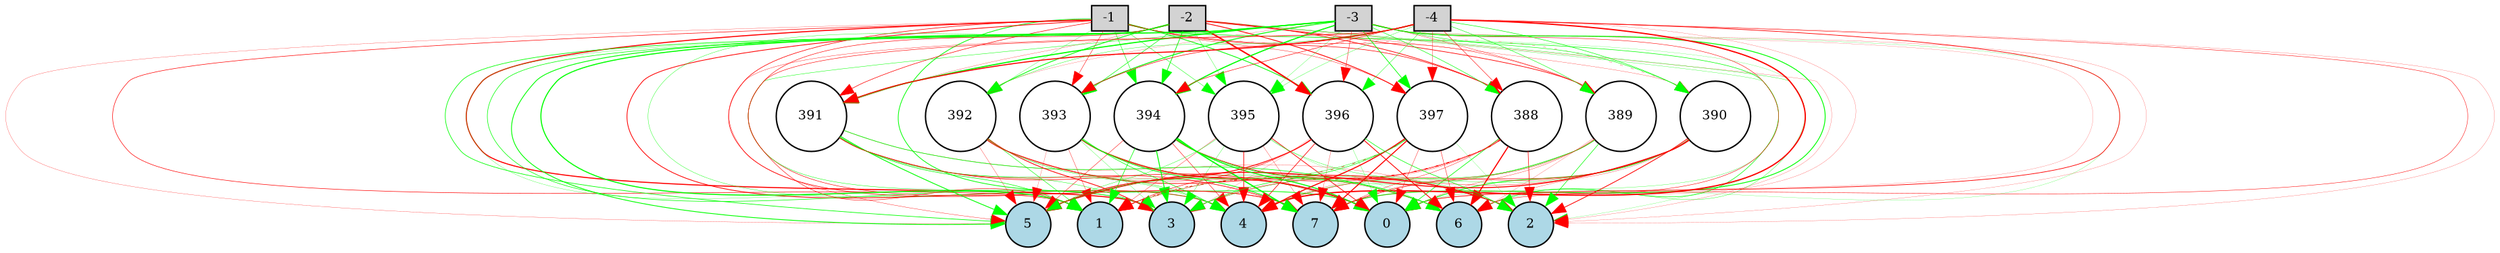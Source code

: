 digraph {
	node [fontsize=9 height=0.2 shape=circle width=0.2]
	-1 [fillcolor=lightgray shape=box style=filled]
	-2 [fillcolor=lightgray shape=box style=filled]
	-3 [fillcolor=lightgray shape=box style=filled]
	-4 [fillcolor=lightgray shape=box style=filled]
	0 [fillcolor=lightblue style=filled]
	1 [fillcolor=lightblue style=filled]
	2 [fillcolor=lightblue style=filled]
	3 [fillcolor=lightblue style=filled]
	4 [fillcolor=lightblue style=filled]
	5 [fillcolor=lightblue style=filled]
	6 [fillcolor=lightblue style=filled]
	7 [fillcolor=lightblue style=filled]
	388 [fillcolor=white style=filled]
	389 [fillcolor=white style=filled]
	390 [fillcolor=white style=filled]
	391 [fillcolor=white style=filled]
	392 [fillcolor=white style=filled]
	393 [fillcolor=white style=filled]
	394 [fillcolor=white style=filled]
	395 [fillcolor=white style=filled]
	396 [fillcolor=white style=filled]
	397 [fillcolor=white style=filled]
	-1 -> 388 [color=red penwidth=0.3810881281483245 style=solid]
	-1 -> 389 [color=red penwidth=0.2426774935029072 style=solid]
	-1 -> 390 [color=red penwidth=0.15203660061022423 style=dotted]
	-1 -> 391 [color=red penwidth=0.36913149543409607 style=solid]
	-1 -> 392 [color=green penwidth=0.16112754228061177 style=solid]
	-1 -> 393 [color=red penwidth=0.28161679236618686 style=solid]
	-1 -> 394 [color=green penwidth=0.30939009503969583 style=solid]
	-1 -> 395 [color=green penwidth=0.2561588962715052 style=solid]
	-1 -> 396 [color=green penwidth=0.5257325986648367 style=solid]
	-1 -> 397 [color=red penwidth=0.22385113354466707 style=solid]
	-2 -> 388 [color=red penwidth=0.458134309904183 style=solid]
	-2 -> 389 [color=red penwidth=0.4403237997599869 style=solid]
	-2 -> 390 [color=red penwidth=0.1467842290665621 style=solid]
	-2 -> 391 [color=red penwidth=0.14811373014990456 style=solid]
	-2 -> 392 [color=green penwidth=0.531575002793467 style=solid]
	-2 -> 393 [color=green penwidth=0.34917004583140493 style=solid]
	-2 -> 394 [color=green penwidth=0.46721226519239967 style=solid]
	-2 -> 395 [color=green penwidth=0.19230954543584955 style=solid]
	-2 -> 396 [color=red penwidth=0.993977070207456 style=solid]
	-2 -> 397 [color=red penwidth=0.5625036726568918 style=solid]
	-3 -> 388 [color=green penwidth=0.32974694259378623 style=solid]
	-3 -> 389 [color=red penwidth=0.204206427560245 style=solid]
	-3 -> 390 [color=green penwidth=0.3139954593114498 style=solid]
	-3 -> 391 [color=green penwidth=0.8158498004122144 style=solid]
	-3 -> 392 [color=red penwidth=0.1172009930800496 style=solid]
	-3 -> 393 [color=green penwidth=0.6052750048061354 style=solid]
	-3 -> 394 [color=green penwidth=0.8052261500648458 style=solid]
	-3 -> 395 [color=green penwidth=0.1538451513833788 style=solid]
	-3 -> 396 [color=red penwidth=0.2709267830792057 style=solid]
	-3 -> 397 [color=green penwidth=0.4604454947846117 style=solid]
	-4 -> 388 [color=red penwidth=0.30292363228295105 style=solid]
	-4 -> 389 [color=green penwidth=0.29568317723530657 style=solid]
	-4 -> 390 [color=green penwidth=0.3438402738630518 style=solid]
	-4 -> 391 [color=red penwidth=0.7483515999086816 style=solid]
	-4 -> 392 [color=green penwidth=0.21661268915305412 style=solid]
	-4 -> 393 [color=red penwidth=0.3702924741264151 style=solid]
	-4 -> 394 [color=red penwidth=0.33281772680488875 style=solid]
	-4 -> 395 [color=green penwidth=0.1794790107300428 style=solid]
	-4 -> 396 [color=green penwidth=0.23334203256120162 style=solid]
	-4 -> 397 [color=red penwidth=0.2024485733543362 style=solid]
	388 -> 0 [color=green penwidth=0.4096024858131473 style=solid]
	388 -> 1 [color=red penwidth=0.6622834713207376 style=dotted]
	388 -> 2 [color=red penwidth=0.38337000308757985 style=solid]
	388 -> 3 [color=red penwidth=0.23705312272492632 style=solid]
	388 -> 4 [color=red penwidth=0.1438298524938403 style=solid]
	388 -> 5 [color=red penwidth=0.29272740398967706 style=solid]
	388 -> 6 [color=red penwidth=0.7952180178910112 style=solid]
	388 -> 7 [color=red penwidth=0.2247095451960499 style=solid]
	389 -> 0 [color=red penwidth=0.17931919415423758 style=solid]
	389 -> 1 [color=green penwidth=0.18029895809135424 style=solid]
	389 -> 2 [color=green penwidth=0.3694202357371099 style=solid]
	389 -> 3 [color=red penwidth=0.11543520192016114 style=solid]
	389 -> 4 [color=green penwidth=0.26820036689395077 style=solid]
	389 -> 5 [color=green penwidth=0.21392446647131416 style=solid]
	389 -> 6 [color=red penwidth=0.11848758941859555 style=solid]
	389 -> 7 [color=red penwidth=0.19433358661043626 style=solid]
	390 -> 0 [color=green penwidth=0.5299792827597152 style=solid]
	390 -> 1 [color=red penwidth=0.21720592073063966 style=solid]
	390 -> 2 [color=red penwidth=0.521456510603916 style=solid]
	390 -> 3 [color=green penwidth=0.16839891158950648 style=solid]
	390 -> 4 [color=red penwidth=0.2617334271070969 style=solid]
	390 -> 5 [color=red penwidth=0.6983827998210066 style=solid]
	390 -> 6 [color=red penwidth=0.15741853393109212 style=solid]
	390 -> 7 [color=red penwidth=0.34471364207608957 style=solid]
	391 -> 0 [color=red penwidth=0.3854882672568065 style=solid]
	391 -> 1 [color=green penwidth=0.37124461966803113 style=solid]
	391 -> 2 [color=red penwidth=0.14543439870682753 style=solid]
	391 -> 3 [color=green penwidth=0.24469721698140146 style=solid]
	391 -> 4 [color=green penwidth=0.2133131524161601 style=solid]
	391 -> 5 [color=green penwidth=0.5670385588182608 style=solid]
	391 -> 6 [color=green penwidth=0.3992102310750377 style=solid]
	391 -> 7 [color=red penwidth=0.3486581086369057 style=solid]
	392 -> 0 [color=green penwidth=0.11969039641589473 style=solid]
	392 -> 1 [color=green penwidth=0.31627958295903036 style=solid]
	392 -> 2 [color=red penwidth=0.4680805912956403 style=solid]
	392 -> 3 [color=red penwidth=0.5297729121589869 style=solid]
	392 -> 4 [color=green penwidth=0.26834575375703335 style=solid]
	392 -> 5 [color=red penwidth=0.17229777326915724 style=solid]
	392 -> 6 [color=red penwidth=0.17757917772281123 style=solid]
	392 -> 7 [color=red penwidth=0.1553647990215215 style=solid]
	393 -> 0 [color=red penwidth=0.7200010948512473 style=solid]
	393 -> 1 [color=red penwidth=0.21720302987182588 style=solid]
	393 -> 2 [color=red penwidth=0.18660966006468854 style=solid]
	393 -> 3 [color=green penwidth=0.15940774487595782 style=solid]
	393 -> 4 [color=green penwidth=0.3628425839009892 style=solid]
	393 -> 5 [color=red penwidth=0.1374973721342025 style=solid]
	393 -> 6 [color=green penwidth=0.10651505286716498 style=solid]
	393 -> 7 [color=green penwidth=0.4947282580537139 style=solid]
	394 -> 0 [color=green penwidth=0.6886406813846477 style=solid]
	394 -> 1 [color=green penwidth=0.3910247814123917 style=solid]
	394 -> 2 [color=red penwidth=0.4574940478342592 style=solid]
	394 -> 3 [color=green penwidth=0.6418881969629525 style=solid]
	394 -> 4 [color=red penwidth=0.3061826801581664 style=solid]
	394 -> 5 [color=red penwidth=0.2672342008444173 style=solid]
	394 -> 6 [color=green penwidth=0.43304559373767004 style=solid]
	394 -> 7 [color=green penwidth=0.8748555443750107 style=solid]
	395 -> 0 [color=red penwidth=0.45970768935936634 style=solid]
	395 -> 1 [color=red penwidth=0.2010181624399131 style=solid]
	395 -> 2 [color=green penwidth=0.20504386371244698 style=solid]
	395 -> 3 [color=green penwidth=0.1770417039926367 style=solid]
	395 -> 4 [color=red penwidth=0.4808407702696268 style=solid]
	395 -> 5 [color=green penwidth=0.2147216569113053 style=solid]
	395 -> 6 [color=green penwidth=0.12438018536126678 style=solid]
	395 -> 7 [color=red penwidth=0.17059430821876753 style=solid]
	396 -> 0 [color=green penwidth=0.15759829951758897 style=solid]
	396 -> 1 [color=red penwidth=0.32846131110332966 style=solid]
	396 -> 2 [color=green penwidth=0.37828951109113684 style=solid]
	396 -> 3 [color=red penwidth=0.10477315690230377 style=solid]
	396 -> 4 [color=red penwidth=0.42274674754366814 style=solid]
	396 -> 5 [color=red penwidth=0.5983927326824459 style=solid]
	396 -> 6 [color=red penwidth=0.5606327391754802 style=solid]
	396 -> 7 [color=red penwidth=0.16925100935760462 style=solid]
	397 -> 0 [color=red penwidth=0.21937504353129683 style=solid]
	397 -> 1 [color=red penwidth=0.36614112838576496 style=dotted]
	397 -> 2 [color=green penwidth=0.11842658681869161 style=solid]
	397 -> 3 [color=green penwidth=0.3600495287818535 style=solid]
	397 -> 4 [color=red penwidth=0.7366078974612015 style=solid]
	397 -> 5 [color=green penwidth=0.2502555952459904 style=solid]
	397 -> 6 [color=red penwidth=0.26763518971289235 style=solid]
	397 -> 7 [color=red penwidth=0.7105903515152064 style=solid]
	-1 -> 0 [color=green penwidth=0.5003102626138849 style=solid]
	-1 -> 1 [color=red penwidth=0.35798477947398355 style=solid]
	-1 -> 2 [color=green penwidth=0.11825833305988753 style=solid]
	-1 -> 3 [color=red penwidth=0.7537050267837009 style=solid]
	-1 -> 4 [color=red penwidth=0.521165920140082 style=solid]
	-1 -> 5 [color=red penwidth=0.14370101055434772 style=solid]
	-1 -> 6 [color=green penwidth=0.3640800597265469 style=solid]
	-1 -> 7 [color=red penwidth=0.39805685754319975 style=solid]
	-2 -> 0 [color=green penwidth=0.16645491443471716 style=solid]
	-2 -> 1 [color=green penwidth=0.15748566262742753 style=solid]
	-2 -> 2 [color=red penwidth=0.12110989932201062 style=solid]
	-2 -> 3 [color=green penwidth=0.37960878857580815 style=solid]
	-2 -> 4 [color=green penwidth=0.21220138085445642 style=solid]
	-2 -> 5 [color=green penwidth=0.4292738042923072 style=solid]
	-2 -> 6 [color=green penwidth=0.19982399224419256 style=solid]
	-2 -> 7 [color=red penwidth=0.3251576090650605 style=solid]
	-3 -> 0 [color=red penwidth=0.10105378632122246 style=solid]
	-3 -> 1 [color=green penwidth=0.7441502229021641 style=solid]
	-3 -> 2 [color=red penwidth=0.11539666152427507 style=solid]
	-3 -> 3 [color=green penwidth=0.2563604984724237 style=solid]
	-3 -> 4 [color=red penwidth=0.290788436946803 style=solid]
	-3 -> 5 [color=green penwidth=0.5620948260971067 style=solid]
	-3 -> 6 [color=green penwidth=0.12032882950099 style=solid]
	-3 -> 7 [color=green penwidth=0.5920040532891224 style=solid]
	-4 -> 0 [color=red penwidth=0.44742859528686985 style=solid]
	-4 -> 1 [color=red penwidth=0.3146152857844944 style=solid]
	-4 -> 2 [color=red penwidth=0.11927916806068857 style=solid]
	-4 -> 4 [color=red penwidth=0.8893223944907265 style=solid]
	-4 -> 5 [color=red penwidth=0.20579300658228364 style=solid]
	-4 -> 6 [color=red penwidth=0.2740415711851368 style=solid]
	-4 -> 7 [color=red penwidth=0.11872494937124202 style=solid]
}
